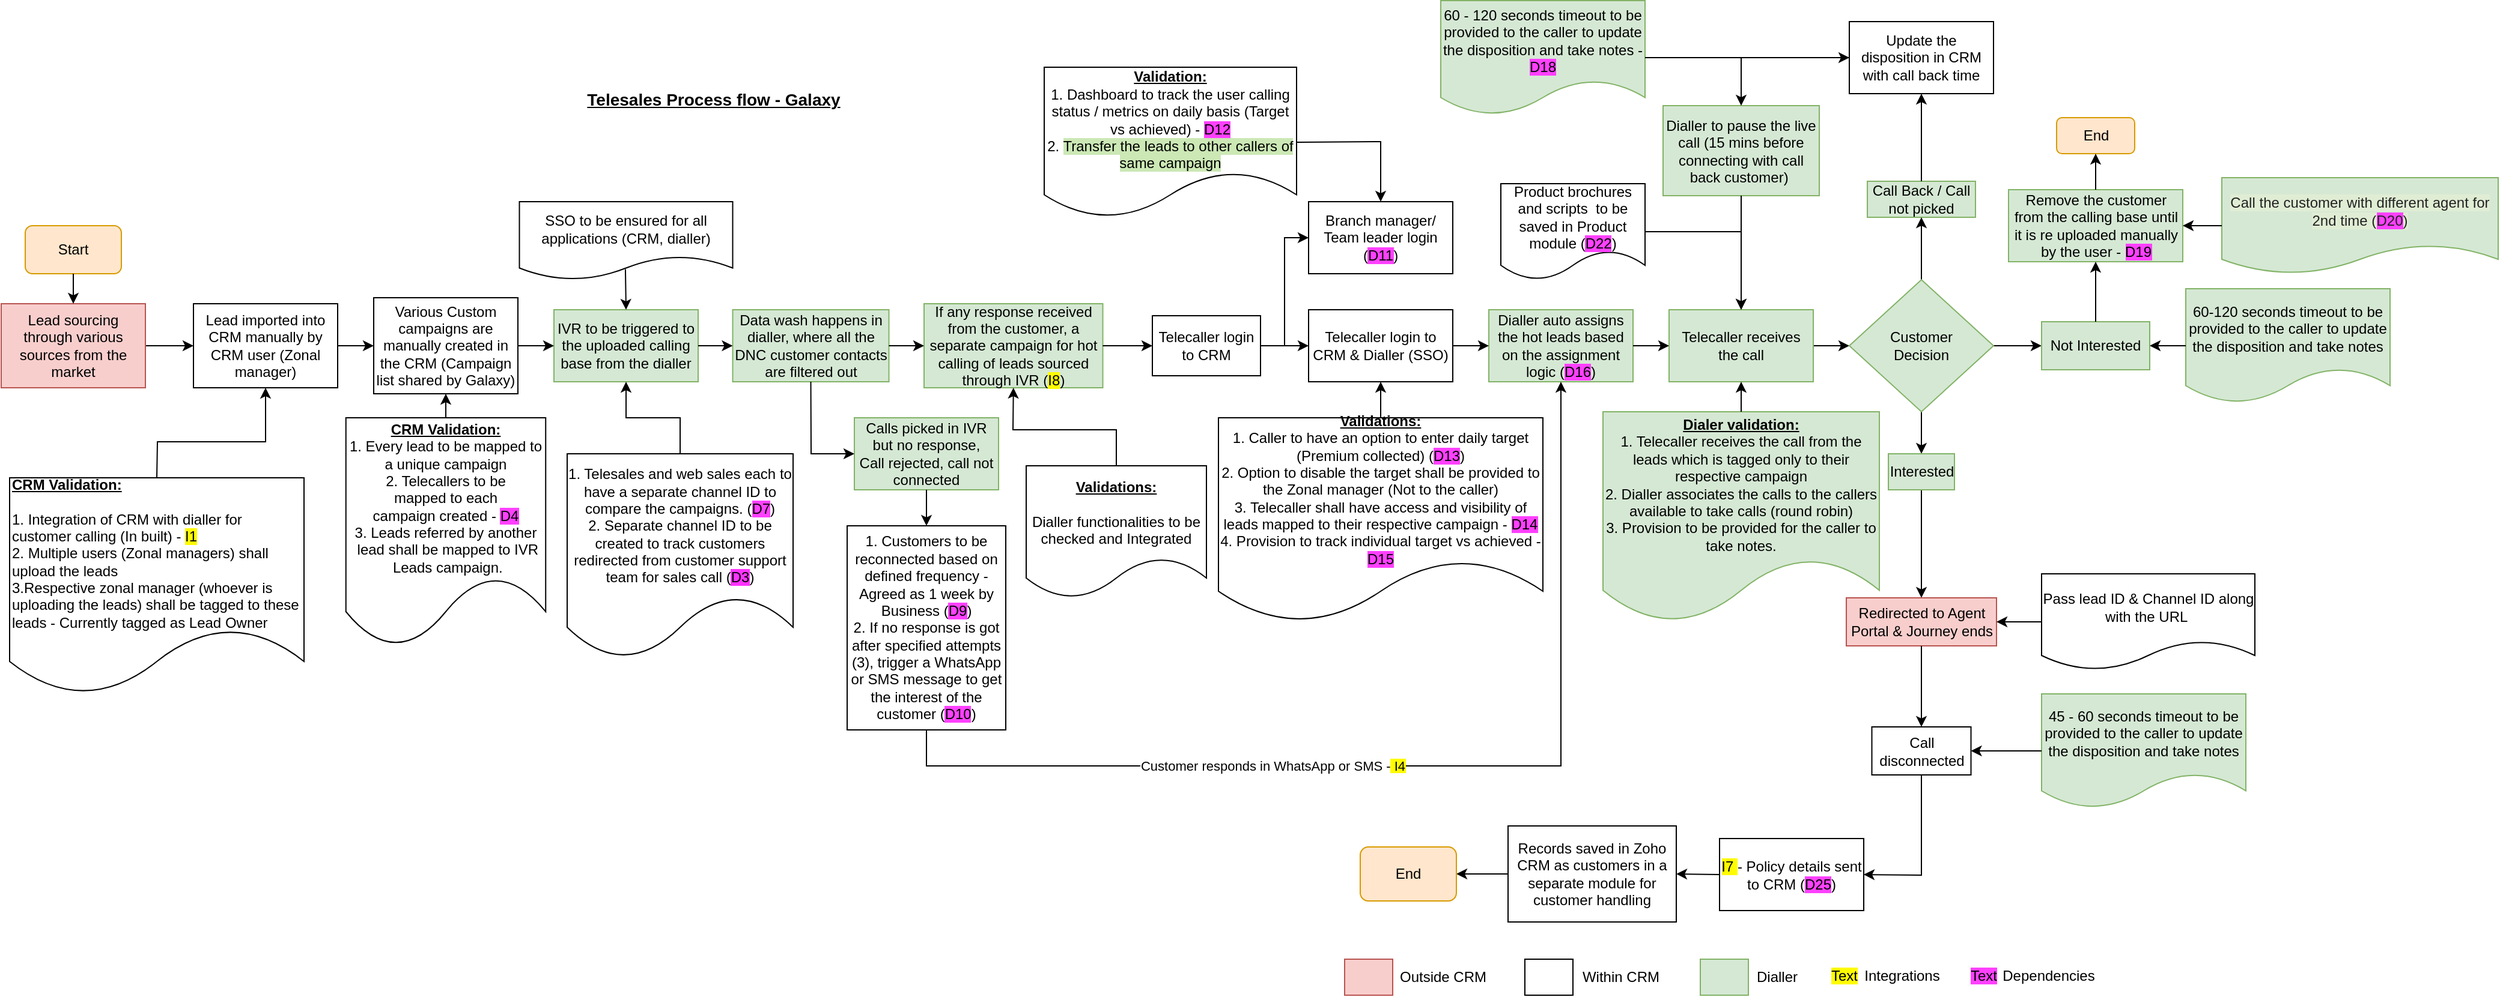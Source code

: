 <mxfile version="24.7.7">
  <diagram name="Page-1" id="DGPTn8h5blwmbo-AMauQ">
    <mxGraphModel dx="1949" dy="1784" grid="1" gridSize="10" guides="1" tooltips="1" connect="1" arrows="1" fold="1" page="1" pageScale="1" pageWidth="827" pageHeight="1169" math="0" shadow="0">
      <root>
        <mxCell id="0" />
        <mxCell id="1" parent="0" />
        <mxCell id="8dm4q_V4aPKoPHy_YZsy-16" style="edgeStyle=orthogonalEdgeStyle;rounded=0;orthogonalLoop=1;jettySize=auto;html=1;exitX=1;exitY=0.5;exitDx=0;exitDy=0;entryX=0;entryY=0.5;entryDx=0;entryDy=0;" parent="1" source="15KNfyLsuPqZmDbi_dlv-5" target="8dm4q_V4aPKoPHy_YZsy-2" edge="1">
          <mxGeometry relative="1" as="geometry">
            <mxPoint x="62" y="270" as="sourcePoint" />
          </mxGeometry>
        </mxCell>
        <mxCell id="8dm4q_V4aPKoPHy_YZsy-2" value="Lead imported into CRM manually by CRM user (Zonal manager)" style="rounded=0;whiteSpace=wrap;html=1;" parent="1" vertex="1">
          <mxGeometry x="-68" y="235" width="120" height="70" as="geometry" />
        </mxCell>
        <mxCell id="8dm4q_V4aPKoPHy_YZsy-3" value="IVR to be triggered to the uploaded calling base from the dialler" style="rounded=0;whiteSpace=wrap;html=1;fillColor=#d5e8d4;strokeColor=#82b366;" parent="1" vertex="1">
          <mxGeometry x="232" y="240" width="120" height="60" as="geometry" />
        </mxCell>
        <mxCell id="8dm4q_V4aPKoPHy_YZsy-4" value="Calls picked in IVR but no response,&lt;div&gt;Call rejected, call not connected&lt;/div&gt;" style="rounded=0;whiteSpace=wrap;html=1;fillColor=#d5e8d4;strokeColor=#82b366;" parent="1" vertex="1">
          <mxGeometry x="482" y="330" width="120" height="60" as="geometry" />
        </mxCell>
        <mxCell id="8dm4q_V4aPKoPHy_YZsy-23" style="edgeStyle=orthogonalEdgeStyle;rounded=0;orthogonalLoop=1;jettySize=auto;html=1;exitX=1;exitY=0.5;exitDx=0;exitDy=0;entryX=0;entryY=0.5;entryDx=0;entryDy=0;" parent="1" source="8dm4q_V4aPKoPHy_YZsy-6" target="8dm4q_V4aPKoPHy_YZsy-8" edge="1">
          <mxGeometry relative="1" as="geometry" />
        </mxCell>
        <mxCell id="8dm4q_V4aPKoPHy_YZsy-6" value="Telecaller receives the call" style="rounded=0;whiteSpace=wrap;html=1;fillColor=#d5e8d4;strokeColor=#82b366;" parent="1" vertex="1">
          <mxGeometry x="1160" y="240" width="120" height="60" as="geometry" />
        </mxCell>
        <mxCell id="8dm4q_V4aPKoPHy_YZsy-7" value="Call Back / Call not picked" style="whiteSpace=wrap;html=1;fillColor=#d5e8d4;strokeColor=#82b366;" parent="1" vertex="1">
          <mxGeometry x="1325" y="133" width="90" height="30" as="geometry" />
        </mxCell>
        <mxCell id="8dm4q_V4aPKoPHy_YZsy-24" style="edgeStyle=orthogonalEdgeStyle;rounded=0;orthogonalLoop=1;jettySize=auto;html=1;exitX=0.5;exitY=0;exitDx=0;exitDy=0;entryX=0.5;entryY=1;entryDx=0;entryDy=0;" parent="1" source="8dm4q_V4aPKoPHy_YZsy-8" target="8dm4q_V4aPKoPHy_YZsy-7" edge="1">
          <mxGeometry relative="1" as="geometry" />
        </mxCell>
        <mxCell id="8dm4q_V4aPKoPHy_YZsy-25" style="edgeStyle=orthogonalEdgeStyle;rounded=0;orthogonalLoop=1;jettySize=auto;html=1;exitX=0.5;exitY=1;exitDx=0;exitDy=0;entryX=0.5;entryY=0;entryDx=0;entryDy=0;" parent="1" source="8dm4q_V4aPKoPHy_YZsy-8" target="8dm4q_V4aPKoPHy_YZsy-10" edge="1">
          <mxGeometry relative="1" as="geometry" />
        </mxCell>
        <mxCell id="8dm4q_V4aPKoPHy_YZsy-27" style="edgeStyle=orthogonalEdgeStyle;rounded=0;orthogonalLoop=1;jettySize=auto;html=1;exitX=1;exitY=0.5;exitDx=0;exitDy=0;entryX=0;entryY=0.5;entryDx=0;entryDy=0;" parent="1" source="8dm4q_V4aPKoPHy_YZsy-8" target="8dm4q_V4aPKoPHy_YZsy-9" edge="1">
          <mxGeometry relative="1" as="geometry" />
        </mxCell>
        <mxCell id="8dm4q_V4aPKoPHy_YZsy-8" value="Customer&lt;div&gt;Decision&lt;/div&gt;" style="rhombus;whiteSpace=wrap;html=1;fillColor=#d5e8d4;strokeColor=#82b366;" parent="1" vertex="1">
          <mxGeometry x="1310" y="215" width="120" height="110" as="geometry" />
        </mxCell>
        <mxCell id="8dm4q_V4aPKoPHy_YZsy-9" value="Not Interested" style="whiteSpace=wrap;html=1;fillColor=#d5e8d4;strokeColor=#82b366;" parent="1" vertex="1">
          <mxGeometry x="1470" y="250" width="90" height="40" as="geometry" />
        </mxCell>
        <mxCell id="8dm4q_V4aPKoPHy_YZsy-26" style="edgeStyle=orthogonalEdgeStyle;rounded=0;orthogonalLoop=1;jettySize=auto;html=1;exitX=0.5;exitY=1;exitDx=0;exitDy=0;entryX=0.5;entryY=0;entryDx=0;entryDy=0;" parent="1" source="8dm4q_V4aPKoPHy_YZsy-10" target="8dm4q_V4aPKoPHy_YZsy-11" edge="1">
          <mxGeometry relative="1" as="geometry" />
        </mxCell>
        <mxCell id="8dm4q_V4aPKoPHy_YZsy-10" value="Interested" style="whiteSpace=wrap;html=1;fillColor=#d5e8d4;strokeColor=#82b366;" parent="1" vertex="1">
          <mxGeometry x="1342.5" y="360" width="55" height="30" as="geometry" />
        </mxCell>
        <mxCell id="8dm4q_V4aPKoPHy_YZsy-11" value="Redirected to Agent Portal &amp;amp; Journey ends" style="whiteSpace=wrap;html=1;fillColor=#f8cecc;strokeColor=#b85450;" parent="1" vertex="1">
          <mxGeometry x="1307.5" y="480" width="125" height="40" as="geometry" />
        </mxCell>
        <mxCell id="8dm4q_V4aPKoPHy_YZsy-14" value="&lt;span style=&quot;background-color: rgb(255, 251, 0);&quot;&gt;I7&amp;nbsp;&lt;/span&gt;- Policy details sent to CRM (&lt;span style=&quot;background-color: rgb(255, 64, 255);&quot;&gt;D25&lt;/span&gt;)" style="whiteSpace=wrap;html=1;" parent="1" vertex="1">
          <mxGeometry x="1202" y="680.5" width="120" height="60" as="geometry" />
        </mxCell>
        <mxCell id="8dm4q_V4aPKoPHy_YZsy-15" value="Records saved in Zoho CRM as customers in a separate module for customer handling" style="whiteSpace=wrap;html=1;" parent="1" vertex="1">
          <mxGeometry x="1026" y="670" width="140" height="80" as="geometry" />
        </mxCell>
        <mxCell id="15KNfyLsuPqZmDbi_dlv-1" value="" style="endArrow=classic;html=1;rounded=0;exitX=0;exitY=0.5;exitDx=0;exitDy=0;entryX=1;entryY=0.5;entryDx=0;entryDy=0;" parent="1" source="8dm4q_V4aPKoPHy_YZsy-15" target="15KNfyLsuPqZmDbi_dlv-2" edge="1">
          <mxGeometry width="50" height="50" relative="1" as="geometry">
            <mxPoint x="923" y="148" as="sourcePoint" />
            <mxPoint x="973" y="98" as="targetPoint" />
          </mxGeometry>
        </mxCell>
        <mxCell id="15KNfyLsuPqZmDbi_dlv-2" value="End" style="rounded=1;whiteSpace=wrap;html=1;fillColor=#ffe6cc;strokeColor=#d79b00;" parent="1" vertex="1">
          <mxGeometry x="903" y="687.5" width="80" height="45" as="geometry" />
        </mxCell>
        <mxCell id="15KNfyLsuPqZmDbi_dlv-3" value="Start" style="rounded=1;whiteSpace=wrap;html=1;fillColor=#ffe6cc;strokeColor=#d79b00;" parent="1" vertex="1">
          <mxGeometry x="-208" y="170" width="80" height="40" as="geometry" />
        </mxCell>
        <mxCell id="15KNfyLsuPqZmDbi_dlv-5" value="Lead sourcing through various sources from the market" style="rounded=0;whiteSpace=wrap;html=1;fillColor=#f8cecc;strokeColor=#b85450;" parent="1" vertex="1">
          <mxGeometry x="-228" y="235" width="120" height="70" as="geometry" />
        </mxCell>
        <mxCell id="15KNfyLsuPqZmDbi_dlv-6" value="" style="endArrow=classic;html=1;rounded=0;exitX=0.5;exitY=1;exitDx=0;exitDy=0;entryX=0.5;entryY=0;entryDx=0;entryDy=0;" parent="1" source="15KNfyLsuPqZmDbi_dlv-3" target="15KNfyLsuPqZmDbi_dlv-5" edge="1">
          <mxGeometry width="50" height="50" relative="1" as="geometry">
            <mxPoint x="602" y="430" as="sourcePoint" />
            <mxPoint x="652" y="380" as="targetPoint" />
          </mxGeometry>
        </mxCell>
        <mxCell id="0je7gwXj_GNrerZqdTDB-3" value="&lt;b&gt;&lt;u&gt;CRM Validation:&lt;/u&gt;&lt;/b&gt;&lt;div&gt;&lt;b&gt;&lt;u&gt;&lt;br&gt;&lt;/u&gt;&lt;/b&gt;&lt;div&gt;1. Integration of CRM with dialler for customer calling (In built) - &lt;span style=&quot;background-color: rgb(255, 251, 0);&quot;&gt;I1&lt;/span&gt;&lt;/div&gt;&lt;div&gt;2. Multiple users (Zonal managers) shall upload the leads&lt;/div&gt;&lt;div&gt;3.Respective zonal manager (whoever is uploading the leads) shall be tagged to these leads - Currently tagged as Lead Owner&lt;/div&gt;&lt;/div&gt;" style="shape=document;whiteSpace=wrap;html=1;boundedLbl=1;align=left;" parent="1" vertex="1">
          <mxGeometry x="-221" y="380" width="245" height="180" as="geometry" />
        </mxCell>
        <mxCell id="0je7gwXj_GNrerZqdTDB-4" value="" style="endArrow=classic;html=1;rounded=0;exitX=0.5;exitY=0;exitDx=0;exitDy=0;entryX=0.5;entryY=1;entryDx=0;entryDy=0;" parent="1" source="0je7gwXj_GNrerZqdTDB-3" target="8dm4q_V4aPKoPHy_YZsy-2" edge="1">
          <mxGeometry width="50" height="50" relative="1" as="geometry">
            <mxPoint x="382" y="420" as="sourcePoint" />
            <mxPoint x="432" y="370" as="targetPoint" />
            <Array as="points">
              <mxPoint x="-98" y="350" />
              <mxPoint x="-8" y="350" />
            </Array>
          </mxGeometry>
        </mxCell>
        <mxCell id="0je7gwXj_GNrerZqdTDB-5" value="" style="endArrow=classic;html=1;rounded=0;exitX=1;exitY=0.5;exitDx=0;exitDy=0;entryX=0;entryY=0.5;entryDx=0;entryDy=0;" parent="1" source="8dm4q_V4aPKoPHy_YZsy-2" target="0je7gwXj_GNrerZqdTDB-22" edge="1">
          <mxGeometry width="50" height="50" relative="1" as="geometry">
            <mxPoint x="382" y="350" as="sourcePoint" />
            <mxPoint x="152" y="270" as="targetPoint" />
          </mxGeometry>
        </mxCell>
        <mxCell id="0je7gwXj_GNrerZqdTDB-6" value="SSO to be ensured for all applications (CRM, dialler)" style="shape=document;whiteSpace=wrap;html=1;boundedLbl=1;" parent="1" vertex="1">
          <mxGeometry x="203.25" y="150" width="177.5" height="65" as="geometry" />
        </mxCell>
        <mxCell id="0je7gwXj_GNrerZqdTDB-7" value="" style="endArrow=classic;html=1;rounded=0;exitX=0.497;exitY=0.865;exitDx=0;exitDy=0;exitPerimeter=0;entryX=0.5;entryY=0;entryDx=0;entryDy=0;" parent="1" source="0je7gwXj_GNrerZqdTDB-6" target="8dm4q_V4aPKoPHy_YZsy-3" edge="1">
          <mxGeometry width="50" height="50" relative="1" as="geometry">
            <mxPoint x="382" y="350" as="sourcePoint" />
            <mxPoint x="432" y="300" as="targetPoint" />
          </mxGeometry>
        </mxCell>
        <mxCell id="0je7gwXj_GNrerZqdTDB-8" value="Data wash happens in dialler, where all the DNC customer contacts are filtered out" style="rounded=0;whiteSpace=wrap;html=1;fillColor=#d5e8d4;strokeColor=#82b366;" parent="1" vertex="1">
          <mxGeometry x="380.75" y="240" width="130" height="60" as="geometry" />
        </mxCell>
        <mxCell id="0je7gwXj_GNrerZqdTDB-10" value="If any response received from the customer, a separate campaign for hot calling of leads sourced through IVR (&lt;span style=&quot;background-color: rgb(255, 251, 0);&quot;&gt;I8&lt;/span&gt;)" style="rounded=0;whiteSpace=wrap;html=1;fillColor=#d5e8d4;strokeColor=#82b366;" parent="1" vertex="1">
          <mxGeometry x="540" y="235" width="148.75" height="70" as="geometry" />
        </mxCell>
        <mxCell id="0je7gwXj_GNrerZqdTDB-11" value="" style="endArrow=classic;html=1;rounded=0;exitX=1;exitY=0.5;exitDx=0;exitDy=0;entryX=0;entryY=0.5;entryDx=0;entryDy=0;" parent="1" source="8dm4q_V4aPKoPHy_YZsy-3" target="0je7gwXj_GNrerZqdTDB-8" edge="1">
          <mxGeometry width="50" height="50" relative="1" as="geometry">
            <mxPoint x="592" y="320" as="sourcePoint" />
            <mxPoint x="452" y="370" as="targetPoint" />
          </mxGeometry>
        </mxCell>
        <mxCell id="0je7gwXj_GNrerZqdTDB-12" value="" style="endArrow=classic;html=1;rounded=0;exitX=1;exitY=0.5;exitDx=0;exitDy=0;entryX=0;entryY=0.5;entryDx=0;entryDy=0;" parent="1" source="0je7gwXj_GNrerZqdTDB-8" target="0je7gwXj_GNrerZqdTDB-10" edge="1">
          <mxGeometry width="50" height="50" relative="1" as="geometry">
            <mxPoint x="842" y="330" as="sourcePoint" />
            <mxPoint x="892" y="280" as="targetPoint" />
          </mxGeometry>
        </mxCell>
        <mxCell id="0je7gwXj_GNrerZqdTDB-13" value="" style="endArrow=classic;html=1;rounded=0;exitX=0.5;exitY=1;exitDx=0;exitDy=0;entryX=0;entryY=0.5;entryDx=0;entryDy=0;" parent="1" source="0je7gwXj_GNrerZqdTDB-8" target="8dm4q_V4aPKoPHy_YZsy-4" edge="1">
          <mxGeometry width="50" height="50" relative="1" as="geometry">
            <mxPoint x="572" y="280" as="sourcePoint" />
            <mxPoint x="622" y="230" as="targetPoint" />
            <Array as="points">
              <mxPoint x="446" y="360" />
            </Array>
          </mxGeometry>
        </mxCell>
        <mxCell id="0je7gwXj_GNrerZqdTDB-14" value="" style="endArrow=classic;html=1;rounded=0;exitX=0.5;exitY=1;exitDx=0;exitDy=0;entryX=0.5;entryY=0;entryDx=0;entryDy=0;" parent="1" source="8dm4q_V4aPKoPHy_YZsy-4" target="0je7gwXj_GNrerZqdTDB-15" edge="1">
          <mxGeometry width="50" height="50" relative="1" as="geometry">
            <mxPoint x="632" y="290" as="sourcePoint" />
            <mxPoint x="652" y="430" as="targetPoint" />
          </mxGeometry>
        </mxCell>
        <mxCell id="0je7gwXj_GNrerZqdTDB-15" value="1. Customers to be reconnected based on defined frequency - Agreed as 1 week by Business (&lt;span style=&quot;background-color: rgb(255, 64, 255);&quot;&gt;D9&lt;/span&gt;)&lt;div&gt;2. If no response is got after specified attempts (3), trigger a WhatsApp or SMS message to get the interest of the customer (&lt;span style=&quot;background-color: rgb(255, 64, 255);&quot;&gt;D10&lt;/span&gt;)&lt;/div&gt;" style="rounded=0;whiteSpace=wrap;html=1;" parent="1" vertex="1">
          <mxGeometry x="476" y="420" width="132" height="170" as="geometry" />
        </mxCell>
        <mxCell id="0je7gwXj_GNrerZqdTDB-16" value="" style="endArrow=classic;html=1;rounded=0;exitX=1;exitY=0.5;exitDx=0;exitDy=0;entryX=0;entryY=0.5;entryDx=0;entryDy=0;" parent="1" source="0je7gwXj_GNrerZqdTDB-10" target="0je7gwXj_GNrerZqdTDB-77" edge="1">
          <mxGeometry width="50" height="50" relative="1" as="geometry">
            <mxPoint x="770" y="290" as="sourcePoint" />
            <mxPoint x="860" y="170" as="targetPoint" />
          </mxGeometry>
        </mxCell>
        <mxCell id="0je7gwXj_GNrerZqdTDB-17" value="1. Telesales and web sales each to have a separate channel ID to compare the campaigns. (&lt;span style=&quot;background-color: rgb(255, 64, 255);&quot;&gt;D7&lt;/span&gt;)&lt;div&gt;2. Separate channel ID to be created to track customers redirected from customer support team for sales call (&lt;span style=&quot;background-color: rgb(255, 51, 255);&quot;&gt;D3&lt;/span&gt;)&lt;/div&gt;" style="shape=document;whiteSpace=wrap;html=1;boundedLbl=1;" parent="1" vertex="1">
          <mxGeometry x="243" y="360" width="188" height="170" as="geometry" />
        </mxCell>
        <mxCell id="0je7gwXj_GNrerZqdTDB-18" value="" style="endArrow=classic;html=1;rounded=0;exitX=0.5;exitY=0;exitDx=0;exitDy=0;entryX=0.5;entryY=1;entryDx=0;entryDy=0;" parent="1" source="0je7gwXj_GNrerZqdTDB-17" target="8dm4q_V4aPKoPHy_YZsy-3" edge="1">
          <mxGeometry width="50" height="50" relative="1" as="geometry">
            <mxPoint x="632" y="360" as="sourcePoint" />
            <mxPoint x="682" y="310" as="targetPoint" />
            <Array as="points">
              <mxPoint x="337" y="330" />
              <mxPoint x="292" y="330" />
            </Array>
          </mxGeometry>
        </mxCell>
        <mxCell id="0je7gwXj_GNrerZqdTDB-19" value="Dialler auto assigns the hot leads based on the assignment logic (&lt;span style=&quot;background-color: rgb(255, 64, 255);&quot;&gt;D16&lt;/span&gt;)" style="rounded=0;whiteSpace=wrap;html=1;fillColor=#d5e8d4;strokeColor=#82b366;" parent="1" vertex="1">
          <mxGeometry x="1010" y="240" width="120" height="60" as="geometry" />
        </mxCell>
        <mxCell id="0je7gwXj_GNrerZqdTDB-20" value="" style="endArrow=classic;html=1;rounded=0;exitX=1;exitY=0.5;exitDx=0;exitDy=0;entryX=0;entryY=0.5;entryDx=0;entryDy=0;" parent="1" source="0je7gwXj_GNrerZqdTDB-19" target="8dm4q_V4aPKoPHy_YZsy-6" edge="1">
          <mxGeometry width="50" height="50" relative="1" as="geometry">
            <mxPoint x="1010" y="270" as="sourcePoint" />
            <mxPoint x="1060" y="220" as="targetPoint" />
          </mxGeometry>
        </mxCell>
        <mxCell id="0je7gwXj_GNrerZqdTDB-22" value="Various Custom campaigns are manually created in the CRM (Campaign list shared by Galaxy)" style="rounded=0;whiteSpace=wrap;html=1;" parent="1" vertex="1">
          <mxGeometry x="82" y="230" width="120" height="80" as="geometry" />
        </mxCell>
        <mxCell id="0je7gwXj_GNrerZqdTDB-23" value="" style="endArrow=classic;html=1;rounded=0;exitX=1;exitY=0.5;exitDx=0;exitDy=0;entryX=0;entryY=0.5;entryDx=0;entryDy=0;" parent="1" source="0je7gwXj_GNrerZqdTDB-22" target="8dm4q_V4aPKoPHy_YZsy-3" edge="1">
          <mxGeometry width="50" height="50" relative="1" as="geometry">
            <mxPoint x="252" y="300" as="sourcePoint" />
            <mxPoint x="302" y="250" as="targetPoint" />
          </mxGeometry>
        </mxCell>
        <mxCell id="0je7gwXj_GNrerZqdTDB-24" value="&lt;b&gt;&lt;u&gt;CRM Validation:&lt;/u&gt;&lt;/b&gt;&lt;div&gt;1. Every lead to be mapped to a unique campaign&lt;/div&gt;&lt;div&gt;2. T&lt;span style=&quot;white-space: pre;&quot;&gt;elecallers to be&lt;/span&gt;&lt;/div&gt;&lt;div&gt;&lt;span style=&quot;white-space: pre;&quot;&gt; mapped to each&amp;nbsp;&lt;/span&gt;&lt;/div&gt;&lt;div&gt;&lt;span style=&quot;white-space: pre;&quot;&gt;campaign created - &lt;span style=&quot;background-color: rgb(255, 64, 255);&quot;&gt;D4&lt;/span&gt;&lt;/span&gt;&lt;/div&gt;&lt;div&gt;&lt;span style=&quot;white-space: pre;&quot;&gt;3. Leads referred by another&lt;/span&gt;&lt;/div&gt;&lt;div&gt;&lt;span style=&quot;white-space: pre;&quot;&gt; lead&amp;nbsp;&lt;/span&gt;&lt;span style=&quot;white-space: pre;&quot;&gt;shall be mapped to IVR&lt;/span&gt;&lt;/div&gt;&lt;div&gt;&lt;span style=&quot;white-space: pre;&quot;&gt; Leads &lt;/span&gt;&lt;span style=&quot;white-space: pre;&quot;&gt;campaign.&lt;/span&gt;&lt;/div&gt;" style="shape=document;whiteSpace=wrap;html=1;boundedLbl=1;" parent="1" vertex="1">
          <mxGeometry x="58.87" y="330" width="166.25" height="190" as="geometry" />
        </mxCell>
        <mxCell id="0je7gwXj_GNrerZqdTDB-25" value="" style="endArrow=classic;html=1;rounded=0;exitX=0.5;exitY=0;exitDx=0;exitDy=0;entryX=0.5;entryY=1;entryDx=0;entryDy=0;" parent="1" source="0je7gwXj_GNrerZqdTDB-24" target="0je7gwXj_GNrerZqdTDB-22" edge="1">
          <mxGeometry width="50" height="50" relative="1" as="geometry">
            <mxPoint x="462" y="300" as="sourcePoint" />
            <mxPoint x="512" y="250" as="targetPoint" />
          </mxGeometry>
        </mxCell>
        <mxCell id="0je7gwXj_GNrerZqdTDB-26" value="&lt;u&gt;&lt;b&gt;Dialer validation:&lt;/b&gt;&lt;/u&gt;&lt;div&gt;1. Telecaller receives the call from the leads which is tagged only to their respective campaign&lt;/div&gt;&lt;div&gt;2. Dialler associates the calls to the callers available to take calls (round robin)&lt;/div&gt;&lt;div&gt;3. Provision to be provided for the caller to take notes.&lt;/div&gt;" style="shape=document;whiteSpace=wrap;html=1;boundedLbl=1;fillColor=#d5e8d4;strokeColor=#82b366;" parent="1" vertex="1">
          <mxGeometry x="1105" y="325" width="230" height="175" as="geometry" />
        </mxCell>
        <mxCell id="0je7gwXj_GNrerZqdTDB-27" value="" style="endArrow=classic;html=1;rounded=0;exitX=0.5;exitY=0;exitDx=0;exitDy=0;entryX=0.5;entryY=1;entryDx=0;entryDy=0;" parent="1" source="0je7gwXj_GNrerZqdTDB-26" target="8dm4q_V4aPKoPHy_YZsy-6" edge="1">
          <mxGeometry width="50" height="50" relative="1" as="geometry">
            <mxPoint x="1280" y="300" as="sourcePoint" />
            <mxPoint x="1330" y="250" as="targetPoint" />
          </mxGeometry>
        </mxCell>
        <mxCell id="0je7gwXj_GNrerZqdTDB-28" value="Update the disposition in CRM with call back time" style="rounded=0;whiteSpace=wrap;html=1;" parent="1" vertex="1">
          <mxGeometry x="1310" width="120" height="60" as="geometry" />
        </mxCell>
        <mxCell id="0je7gwXj_GNrerZqdTDB-29" value="Dialler to pause the live call (15 mins before connecting with call back customer)&amp;nbsp;" style="rounded=0;whiteSpace=wrap;html=1;fillColor=#d5e8d4;strokeColor=#82b366;" parent="1" vertex="1">
          <mxGeometry x="1155" y="70" width="130" height="75" as="geometry" />
        </mxCell>
        <mxCell id="0je7gwXj_GNrerZqdTDB-30" value="" style="endArrow=classic;html=1;rounded=0;exitX=0.5;exitY=1;exitDx=0;exitDy=0;entryX=0.5;entryY=0;entryDx=0;entryDy=0;" parent="1" source="0je7gwXj_GNrerZqdTDB-29" target="8dm4q_V4aPKoPHy_YZsy-6" edge="1">
          <mxGeometry width="50" height="50" relative="1" as="geometry">
            <mxPoint x="1330" y="330" as="sourcePoint" />
            <mxPoint x="1380" y="280" as="targetPoint" />
          </mxGeometry>
        </mxCell>
        <mxCell id="0je7gwXj_GNrerZqdTDB-32" value="" style="endArrow=classic;html=1;rounded=0;exitX=0;exitY=0.5;exitDx=0;exitDy=0;entryX=0.5;entryY=0;entryDx=0;entryDy=0;" parent="1" source="0je7gwXj_GNrerZqdTDB-28" target="0je7gwXj_GNrerZqdTDB-29" edge="1">
          <mxGeometry width="50" height="50" relative="1" as="geometry">
            <mxPoint x="1330" y="330" as="sourcePoint" />
            <mxPoint x="1380" y="280" as="targetPoint" />
            <Array as="points">
              <mxPoint x="1220" y="30" />
            </Array>
          </mxGeometry>
        </mxCell>
        <mxCell id="0je7gwXj_GNrerZqdTDB-33" value="Remove the customer from the calling base until it is re uploaded manually by the user - &lt;span style=&quot;background-color: rgb(255, 64, 255);&quot;&gt;D19&lt;/span&gt;" style="rounded=0;whiteSpace=wrap;html=1;fillColor=#d5e8d4;strokeColor=#82b366;" parent="1" vertex="1">
          <mxGeometry x="1442.5" y="140" width="145" height="60" as="geometry" />
        </mxCell>
        <mxCell id="0je7gwXj_GNrerZqdTDB-34" value="End" style="rounded=1;whiteSpace=wrap;html=1;fillColor=#ffe6cc;strokeColor=#d79b00;" parent="1" vertex="1">
          <mxGeometry x="1482.5" y="80" width="65" height="30" as="geometry" />
        </mxCell>
        <mxCell id="0je7gwXj_GNrerZqdTDB-35" value="&lt;span style=&quot;font-family: inherit; background-color: rgb(224, 237, 212); caret-color: rgb(34, 34, 34); color: rgb(34, 34, 34); letter-spacing: 0.01px; text-align: left;&quot;&gt;Call the customer with different agent for 2nd time (&lt;/span&gt;&lt;span style=&quot;font-family: inherit; caret-color: rgb(34, 34, 34); color: rgb(34, 34, 34); letter-spacing: 0.01px; text-align: left; background-color: rgb(255, 64, 255);&quot;&gt;D20&lt;/span&gt;&lt;span style=&quot;font-family: inherit; background-color: rgb(224, 237, 212); caret-color: rgb(34, 34, 34); color: rgb(34, 34, 34); letter-spacing: 0.01px; text-align: left;&quot;&gt;)&lt;/span&gt;" style="shape=document;whiteSpace=wrap;html=1;boundedLbl=1;fillColor=#d5e8d4;strokeColor=#82b366;" parent="1" vertex="1">
          <mxGeometry x="1620" y="130" width="230" height="80" as="geometry" />
        </mxCell>
        <mxCell id="0je7gwXj_GNrerZqdTDB-36" value="" style="endArrow=classic;html=1;rounded=0;exitX=0;exitY=0.5;exitDx=0;exitDy=0;entryX=1;entryY=0.5;entryDx=0;entryDy=0;" parent="1" source="0je7gwXj_GNrerZqdTDB-35" target="0je7gwXj_GNrerZqdTDB-33" edge="1">
          <mxGeometry width="50" height="50" relative="1" as="geometry">
            <mxPoint x="1410" y="330" as="sourcePoint" />
            <mxPoint x="1460" y="280" as="targetPoint" />
          </mxGeometry>
        </mxCell>
        <mxCell id="0je7gwXj_GNrerZqdTDB-37" value="" style="endArrow=classic;html=1;rounded=0;exitX=0.5;exitY=0;exitDx=0;exitDy=0;entryX=0.5;entryY=1;entryDx=0;entryDy=0;" parent="1" source="8dm4q_V4aPKoPHy_YZsy-9" target="0je7gwXj_GNrerZqdTDB-33" edge="1">
          <mxGeometry width="50" height="50" relative="1" as="geometry">
            <mxPoint x="1410" y="330" as="sourcePoint" />
            <mxPoint x="1460" y="280" as="targetPoint" />
          </mxGeometry>
        </mxCell>
        <mxCell id="0je7gwXj_GNrerZqdTDB-38" value="" style="endArrow=classic;html=1;rounded=0;exitX=0.5;exitY=0;exitDx=0;exitDy=0;entryX=0.5;entryY=1;entryDx=0;entryDy=0;" parent="1" source="0je7gwXj_GNrerZqdTDB-33" target="0je7gwXj_GNrerZqdTDB-34" edge="1">
          <mxGeometry width="50" height="50" relative="1" as="geometry">
            <mxPoint x="1410" y="330" as="sourcePoint" />
            <mxPoint x="1460" y="280" as="targetPoint" />
          </mxGeometry>
        </mxCell>
        <mxCell id="0je7gwXj_GNrerZqdTDB-40" value="60-120 seconds timeout to be provided to the caller to update the disposition and take notes" style="shape=document;whiteSpace=wrap;html=1;boundedLbl=1;fillColor=#d5e8d4;strokeColor=#82b366;" parent="1" vertex="1">
          <mxGeometry x="1590" y="222.5" width="170" height="95" as="geometry" />
        </mxCell>
        <mxCell id="0je7gwXj_GNrerZqdTDB-41" value="" style="endArrow=classic;html=1;rounded=0;exitX=0;exitY=0.5;exitDx=0;exitDy=0;entryX=1;entryY=0.5;entryDx=0;entryDy=0;" parent="1" source="0je7gwXj_GNrerZqdTDB-40" target="8dm4q_V4aPKoPHy_YZsy-9" edge="1">
          <mxGeometry width="50" height="50" relative="1" as="geometry">
            <mxPoint x="1300" y="330" as="sourcePoint" />
            <mxPoint x="1350" y="280" as="targetPoint" />
          </mxGeometry>
        </mxCell>
        <mxCell id="0je7gwXj_GNrerZqdTDB-42" value="60 - 120 seconds timeout to be provided to the caller to update the disposition and take notes - &lt;span style=&quot;background-color: rgb(255, 64, 255);&quot;&gt;D18&lt;/span&gt;" style="shape=document;whiteSpace=wrap;html=1;boundedLbl=1;fillColor=#d5e8d4;strokeColor=#82b366;" parent="1" vertex="1">
          <mxGeometry x="970" y="-17.5" width="170" height="95" as="geometry" />
        </mxCell>
        <mxCell id="0je7gwXj_GNrerZqdTDB-43" value="" style="endArrow=classic;html=1;rounded=0;exitX=1;exitY=0.5;exitDx=0;exitDy=0;entryX=0;entryY=0.5;entryDx=0;entryDy=0;" parent="1" source="0je7gwXj_GNrerZqdTDB-42" target="0je7gwXj_GNrerZqdTDB-28" edge="1">
          <mxGeometry width="50" height="50" relative="1" as="geometry">
            <mxPoint x="1300" y="210" as="sourcePoint" />
            <mxPoint x="1350" y="160" as="targetPoint" />
          </mxGeometry>
        </mxCell>
        <mxCell id="0je7gwXj_GNrerZqdTDB-46" value="Pass lead ID &amp;amp; Channel ID along with the URL&amp;nbsp;" style="shape=document;whiteSpace=wrap;html=1;boundedLbl=1;" parent="1" vertex="1">
          <mxGeometry x="1470" y="460" width="177.5" height="80" as="geometry" />
        </mxCell>
        <mxCell id="0je7gwXj_GNrerZqdTDB-47" value="" style="endArrow=classic;html=1;rounded=0;exitX=0;exitY=0.5;exitDx=0;exitDy=0;entryX=1;entryY=0.5;entryDx=0;entryDy=0;" parent="1" source="0je7gwXj_GNrerZqdTDB-46" target="8dm4q_V4aPKoPHy_YZsy-11" edge="1">
          <mxGeometry width="50" height="50" relative="1" as="geometry">
            <mxPoint x="1390" y="470" as="sourcePoint" />
            <mxPoint x="1440" y="420" as="targetPoint" />
          </mxGeometry>
        </mxCell>
        <mxCell id="0je7gwXj_GNrerZqdTDB-49" value="" style="endArrow=classic;html=1;rounded=0;exitX=0.5;exitY=1;exitDx=0;exitDy=0;entryX=0.5;entryY=0;entryDx=0;entryDy=0;" parent="1" source="8dm4q_V4aPKoPHy_YZsy-11" target="_ykxIiuh2xINK5TGoTC--1" edge="1">
          <mxGeometry width="50" height="50" relative="1" as="geometry">
            <mxPoint x="1340" y="390" as="sourcePoint" />
            <mxPoint x="1370" y="550" as="targetPoint" />
          </mxGeometry>
        </mxCell>
        <mxCell id="0je7gwXj_GNrerZqdTDB-66" value="" style="endArrow=classic;html=1;rounded=0;exitX=0.5;exitY=1;exitDx=0;exitDy=0;entryX=1;entryY=0.5;entryDx=0;entryDy=0;" parent="1" source="_ykxIiuh2xINK5TGoTC--1" target="8dm4q_V4aPKoPHy_YZsy-14" edge="1">
          <mxGeometry width="50" height="50" relative="1" as="geometry">
            <mxPoint x="1363" y="710.5" as="sourcePoint" />
            <mxPoint x="1303" y="588" as="targetPoint" />
            <Array as="points">
              <mxPoint x="1370" y="711" />
            </Array>
          </mxGeometry>
        </mxCell>
        <mxCell id="0je7gwXj_GNrerZqdTDB-67" value="" style="endArrow=classic;html=1;rounded=0;exitX=0;exitY=0.5;exitDx=0;exitDy=0;entryX=1;entryY=0.5;entryDx=0;entryDy=0;" parent="1" source="8dm4q_V4aPKoPHy_YZsy-14" target="8dm4q_V4aPKoPHy_YZsy-15" edge="1">
          <mxGeometry width="50" height="50" relative="1" as="geometry">
            <mxPoint x="1003" y="528" as="sourcePoint" />
            <mxPoint x="1053" y="478" as="targetPoint" />
          </mxGeometry>
        </mxCell>
        <mxCell id="0je7gwXj_GNrerZqdTDB-68" value="Product brochures and scripts &amp;nbsp;to be saved in Product module (&lt;span style=&quot;background-color: rgb(255, 64, 255);&quot;&gt;D22&lt;/span&gt;)" style="shape=document;whiteSpace=wrap;html=1;boundedLbl=1;" parent="1" vertex="1">
          <mxGeometry x="1020" y="135" width="120" height="80" as="geometry" />
        </mxCell>
        <mxCell id="0je7gwXj_GNrerZqdTDB-69" value="" style="endArrow=classic;html=1;rounded=0;entryX=0.5;entryY=0;entryDx=0;entryDy=0;exitX=1;exitY=0.5;exitDx=0;exitDy=0;" parent="1" source="0je7gwXj_GNrerZqdTDB-68" target="8dm4q_V4aPKoPHy_YZsy-6" edge="1">
          <mxGeometry width="50" height="50" relative="1" as="geometry">
            <mxPoint x="1240" y="170" as="sourcePoint" />
            <mxPoint x="1080" y="130" as="targetPoint" />
            <Array as="points">
              <mxPoint x="1220" y="175" />
            </Array>
          </mxGeometry>
        </mxCell>
        <mxCell id="0je7gwXj_GNrerZqdTDB-72" value="&lt;b&gt;&lt;u&gt;Validations:&lt;/u&gt;&lt;/b&gt;&lt;div&gt;1. Caller to have an option to enter daily target (Premium collected) (&lt;span style=&quot;background-color: rgb(255, 64, 255);&quot;&gt;D13&lt;/span&gt;)&lt;div&gt;2. Option to disable the target shall be provided to the Zonal manager (Not to the caller)&lt;/div&gt;&lt;/div&gt;&lt;div&gt;3. Telecaller shall have access and visibility of leads mapped to their respective campaign - &lt;span style=&quot;background-color: rgb(255, 64, 255);&quot;&gt;D14&lt;/span&gt;&lt;/div&gt;&lt;div&gt;4. Provision to track individual target vs achieved - &lt;span style=&quot;background-color: rgb(255, 64, 255);&quot;&gt;D15&lt;/span&gt;&lt;/div&gt;" style="shape=document;whiteSpace=wrap;html=1;boundedLbl=1;" parent="1" vertex="1">
          <mxGeometry x="785" y="330" width="270" height="170" as="geometry" />
        </mxCell>
        <mxCell id="0je7gwXj_GNrerZqdTDB-73" value="" style="endArrow=classic;html=1;rounded=0;exitX=0.5;exitY=0;exitDx=0;exitDy=0;entryX=0.5;entryY=1;entryDx=0;entryDy=0;" parent="1" source="8dm4q_V4aPKoPHy_YZsy-7" target="0je7gwXj_GNrerZqdTDB-28" edge="1">
          <mxGeometry width="50" height="50" relative="1" as="geometry">
            <mxPoint x="1220" y="280" as="sourcePoint" />
            <mxPoint x="1270" y="230" as="targetPoint" />
          </mxGeometry>
        </mxCell>
        <mxCell id="0je7gwXj_GNrerZqdTDB-74" value="Telecaller login to CRM &amp;amp; Dialler (SSO)" style="rounded=0;whiteSpace=wrap;html=1;" parent="1" vertex="1">
          <mxGeometry x="860" y="240" width="120" height="60" as="geometry" />
        </mxCell>
        <mxCell id="0je7gwXj_GNrerZqdTDB-75" value="" style="endArrow=classic;html=1;rounded=0;exitX=1;exitY=0.5;exitDx=0;exitDy=0;entryX=0;entryY=0.5;entryDx=0;entryDy=0;" parent="1" source="0je7gwXj_GNrerZqdTDB-74" target="0je7gwXj_GNrerZqdTDB-19" edge="1">
          <mxGeometry width="50" height="50" relative="1" as="geometry">
            <mxPoint x="870" y="350" as="sourcePoint" />
            <mxPoint x="920" y="300" as="targetPoint" />
          </mxGeometry>
        </mxCell>
        <mxCell id="0je7gwXj_GNrerZqdTDB-76" value="" style="endArrow=classic;html=1;rounded=0;exitX=0.5;exitY=0;exitDx=0;exitDy=0;entryX=0.5;entryY=1;entryDx=0;entryDy=0;" parent="1" source="0je7gwXj_GNrerZqdTDB-72" target="0je7gwXj_GNrerZqdTDB-74" edge="1">
          <mxGeometry width="50" height="50" relative="1" as="geometry">
            <mxPoint x="1320" y="430" as="sourcePoint" />
            <mxPoint x="1370" y="380" as="targetPoint" />
          </mxGeometry>
        </mxCell>
        <mxCell id="0je7gwXj_GNrerZqdTDB-77" value="Telecaller login to CRM" style="rounded=0;whiteSpace=wrap;html=1;" parent="1" vertex="1">
          <mxGeometry x="730" y="245" width="90" height="50" as="geometry" />
        </mxCell>
        <mxCell id="0je7gwXj_GNrerZqdTDB-78" value="" style="endArrow=classic;html=1;rounded=0;exitX=1;exitY=0.5;exitDx=0;exitDy=0;entryX=0;entryY=0.5;entryDx=0;entryDy=0;" parent="1" source="0je7gwXj_GNrerZqdTDB-77" target="0je7gwXj_GNrerZqdTDB-74" edge="1">
          <mxGeometry width="50" height="50" relative="1" as="geometry">
            <mxPoint x="530" y="380" as="sourcePoint" />
            <mxPoint x="580" y="330" as="targetPoint" />
          </mxGeometry>
        </mxCell>
        <mxCell id="0je7gwXj_GNrerZqdTDB-79" value="Branch manager/ Team leader login (&lt;span style=&quot;background-color: rgb(255, 64, 255);&quot;&gt;D11&lt;/span&gt;)" style="rounded=0;whiteSpace=wrap;html=1;" parent="1" vertex="1">
          <mxGeometry x="860" y="150" width="120" height="60" as="geometry" />
        </mxCell>
        <mxCell id="0je7gwXj_GNrerZqdTDB-80" value="" style="endArrow=classic;html=1;rounded=0;exitX=1;exitY=0.5;exitDx=0;exitDy=0;entryX=0;entryY=0.5;entryDx=0;entryDy=0;" parent="1" source="0je7gwXj_GNrerZqdTDB-77" target="0je7gwXj_GNrerZqdTDB-79" edge="1">
          <mxGeometry width="50" height="50" relative="1" as="geometry">
            <mxPoint x="530" y="310" as="sourcePoint" />
            <mxPoint x="580" y="260" as="targetPoint" />
            <Array as="points">
              <mxPoint x="840" y="270" />
              <mxPoint x="840" y="180" />
            </Array>
          </mxGeometry>
        </mxCell>
        <mxCell id="0je7gwXj_GNrerZqdTDB-81" value="&lt;b&gt;&lt;u&gt;Validation:&lt;/u&gt;&lt;/b&gt;&lt;div&gt;1. Dashboard to track the user calling status / metrics on daily basis (Target vs achieved) - &lt;span style=&quot;background-color: rgb(255, 64, 255);&quot;&gt;D12&lt;/span&gt;&lt;div&gt;2. &lt;span style=&quot;background-color: rgb(204, 232, 181);&quot;&gt;Transfer&amp;nbsp;the leads to other callers of same campaign&lt;/span&gt;&lt;/div&gt;&lt;/div&gt;" style="shape=document;whiteSpace=wrap;html=1;boundedLbl=1;" parent="1" vertex="1">
          <mxGeometry x="640" y="38" width="210" height="125" as="geometry" />
        </mxCell>
        <mxCell id="0je7gwXj_GNrerZqdTDB-82" value="" style="endArrow=classic;html=1;rounded=0;exitX=1;exitY=0.5;exitDx=0;exitDy=0;entryX=0.5;entryY=0;entryDx=0;entryDy=0;" parent="1" source="0je7gwXj_GNrerZqdTDB-81" target="0je7gwXj_GNrerZqdTDB-79" edge="1">
          <mxGeometry width="50" height="50" relative="1" as="geometry">
            <mxPoint x="530" y="310" as="sourcePoint" />
            <mxPoint x="580" y="260" as="targetPoint" />
            <Array as="points">
              <mxPoint x="920" y="100" />
            </Array>
          </mxGeometry>
        </mxCell>
        <mxCell id="0je7gwXj_GNrerZqdTDB-83" value="&lt;b&gt;&lt;u&gt;Validations:&lt;/u&gt;&lt;/b&gt;&lt;div&gt;&lt;br&gt;&lt;/div&gt;&lt;div&gt;Dialler functionalities to be checked and Integrated&lt;/div&gt;" style="shape=document;whiteSpace=wrap;html=1;boundedLbl=1;" parent="1" vertex="1">
          <mxGeometry x="625" y="370" width="150" height="110" as="geometry" />
        </mxCell>
        <mxCell id="0je7gwXj_GNrerZqdTDB-84" value="" style="endArrow=classic;html=1;rounded=0;exitX=0.5;exitY=0;exitDx=0;exitDy=0;entryX=0.5;entryY=1;entryDx=0;entryDy=0;" parent="1" source="0je7gwXj_GNrerZqdTDB-83" target="0je7gwXj_GNrerZqdTDB-10" edge="1">
          <mxGeometry width="50" height="50" relative="1" as="geometry">
            <mxPoint x="790" y="330" as="sourcePoint" />
            <mxPoint x="840" y="280" as="targetPoint" />
            <Array as="points">
              <mxPoint x="700" y="340" />
              <mxPoint x="614" y="340" />
            </Array>
          </mxGeometry>
        </mxCell>
        <mxCell id="0je7gwXj_GNrerZqdTDB-85" value="" style="endArrow=classic;html=1;rounded=0;exitX=0.5;exitY=1;exitDx=0;exitDy=0;entryX=0.5;entryY=1;entryDx=0;entryDy=0;" parent="1" source="0je7gwXj_GNrerZqdTDB-15" target="0je7gwXj_GNrerZqdTDB-19" edge="1">
          <mxGeometry width="50" height="50" relative="1" as="geometry">
            <mxPoint x="740" y="390" as="sourcePoint" />
            <mxPoint x="790" y="340" as="targetPoint" />
            <Array as="points">
              <mxPoint x="542" y="620" />
              <mxPoint x="1070" y="620" />
            </Array>
          </mxGeometry>
        </mxCell>
        <mxCell id="0je7gwXj_GNrerZqdTDB-86" value="Customer responds in WhatsApp or SMS -&lt;span style=&quot;background-color: rgb(255, 251, 0);&quot;&gt; I4&lt;/span&gt;" style="edgeLabel;html=1;align=center;verticalAlign=middle;resizable=0;points=[];" parent="0je7gwXj_GNrerZqdTDB-85" vertex="1" connectable="0">
          <mxGeometry x="-0.277" y="-3" relative="1" as="geometry">
            <mxPoint y="-3" as="offset" />
          </mxGeometry>
        </mxCell>
        <mxCell id="cM6T3bPlFvKYOD0LM07C-3" value="Telesales Process flow - Galaxy" style="text;html=1;align=center;verticalAlign=middle;whiteSpace=wrap;rounded=0;fontSize=14;fontStyle=5" parent="1" vertex="1">
          <mxGeometry x="240" y="50" width="250" height="30" as="geometry" />
        </mxCell>
        <mxCell id="cM6T3bPlFvKYOD0LM07C-4" value="" style="rounded=0;whiteSpace=wrap;html=1;fillColor=#f8cecc;strokeColor=#b85450;" parent="1" vertex="1">
          <mxGeometry x="890" y="781" width="40" height="30" as="geometry" />
        </mxCell>
        <mxCell id="cM6T3bPlFvKYOD0LM07C-5" value="Outside CRM" style="text;html=1;align=center;verticalAlign=middle;whiteSpace=wrap;rounded=0;" parent="1" vertex="1">
          <mxGeometry x="927" y="781" width="90" height="30" as="geometry" />
        </mxCell>
        <mxCell id="cM6T3bPlFvKYOD0LM07C-6" value="" style="rounded=0;whiteSpace=wrap;html=1;" parent="1" vertex="1">
          <mxGeometry x="1040" y="781" width="40" height="30" as="geometry" />
        </mxCell>
        <mxCell id="cM6T3bPlFvKYOD0LM07C-7" value="Within CRM" style="text;html=1;align=center;verticalAlign=middle;whiteSpace=wrap;rounded=0;" parent="1" vertex="1">
          <mxGeometry x="1075" y="781" width="90" height="30" as="geometry" />
        </mxCell>
        <mxCell id="cM6T3bPlFvKYOD0LM07C-8" value="" style="rounded=0;whiteSpace=wrap;html=1;fillColor=#d5e8d4;strokeColor=#82b366;" parent="1" vertex="1">
          <mxGeometry x="1186" y="781" width="40" height="30" as="geometry" />
        </mxCell>
        <mxCell id="cM6T3bPlFvKYOD0LM07C-9" value="Dialler" style="text;html=1;align=center;verticalAlign=middle;whiteSpace=wrap;rounded=0;" parent="1" vertex="1">
          <mxGeometry x="1205" y="781" width="90" height="30" as="geometry" />
        </mxCell>
        <mxCell id="cM6T3bPlFvKYOD0LM07C-10" value="&lt;span style=&quot;background-color: rgb(255, 251, 0);&quot;&gt;Text&lt;/span&gt;" style="text;html=1;align=center;verticalAlign=middle;whiteSpace=wrap;rounded=0;" parent="1" vertex="1">
          <mxGeometry x="1276" y="780" width="60" height="30" as="geometry" />
        </mxCell>
        <mxCell id="cM6T3bPlFvKYOD0LM07C-11" value="Integrations" style="text;html=1;align=center;verticalAlign=middle;whiteSpace=wrap;rounded=0;" parent="1" vertex="1">
          <mxGeometry x="1309" y="780" width="90" height="30" as="geometry" />
        </mxCell>
        <mxCell id="cM6T3bPlFvKYOD0LM07C-12" value="&lt;span style=&quot;background-color: rgb(255, 64, 255);&quot;&gt;Text&lt;/span&gt;" style="text;html=1;align=center;verticalAlign=middle;whiteSpace=wrap;rounded=0;" parent="1" vertex="1">
          <mxGeometry x="1392" y="780" width="60" height="30" as="geometry" />
        </mxCell>
        <mxCell id="cM6T3bPlFvKYOD0LM07C-13" value="Dependencies" style="text;html=1;align=center;verticalAlign=middle;whiteSpace=wrap;rounded=0;" parent="1" vertex="1">
          <mxGeometry x="1431" y="780" width="90" height="30" as="geometry" />
        </mxCell>
        <mxCell id="_ykxIiuh2xINK5TGoTC--1" value="Call disconnected" style="rounded=0;whiteSpace=wrap;html=1;" parent="1" vertex="1">
          <mxGeometry x="1328.75" y="587.5" width="82.5" height="40" as="geometry" />
        </mxCell>
        <mxCell id="_ykxIiuh2xINK5TGoTC--2" value="45 - 60 seconds timeout to be provided to the caller to update the disposition and take notes" style="shape=document;whiteSpace=wrap;html=1;boundedLbl=1;fillColor=#d5e8d4;strokeColor=#82b366;" parent="1" vertex="1">
          <mxGeometry x="1470" y="560" width="170" height="95" as="geometry" />
        </mxCell>
        <mxCell id="n3ydW-vag76BkSpOjta8-1" value="" style="endArrow=classic;html=1;rounded=0;exitX=0;exitY=0.5;exitDx=0;exitDy=0;entryX=1;entryY=0.5;entryDx=0;entryDy=0;" edge="1" parent="1" source="_ykxIiuh2xINK5TGoTC--2" target="_ykxIiuh2xINK5TGoTC--1">
          <mxGeometry width="50" height="50" relative="1" as="geometry">
            <mxPoint x="1340" y="660" as="sourcePoint" />
            <mxPoint x="1390" y="610" as="targetPoint" />
          </mxGeometry>
        </mxCell>
      </root>
    </mxGraphModel>
  </diagram>
</mxfile>
